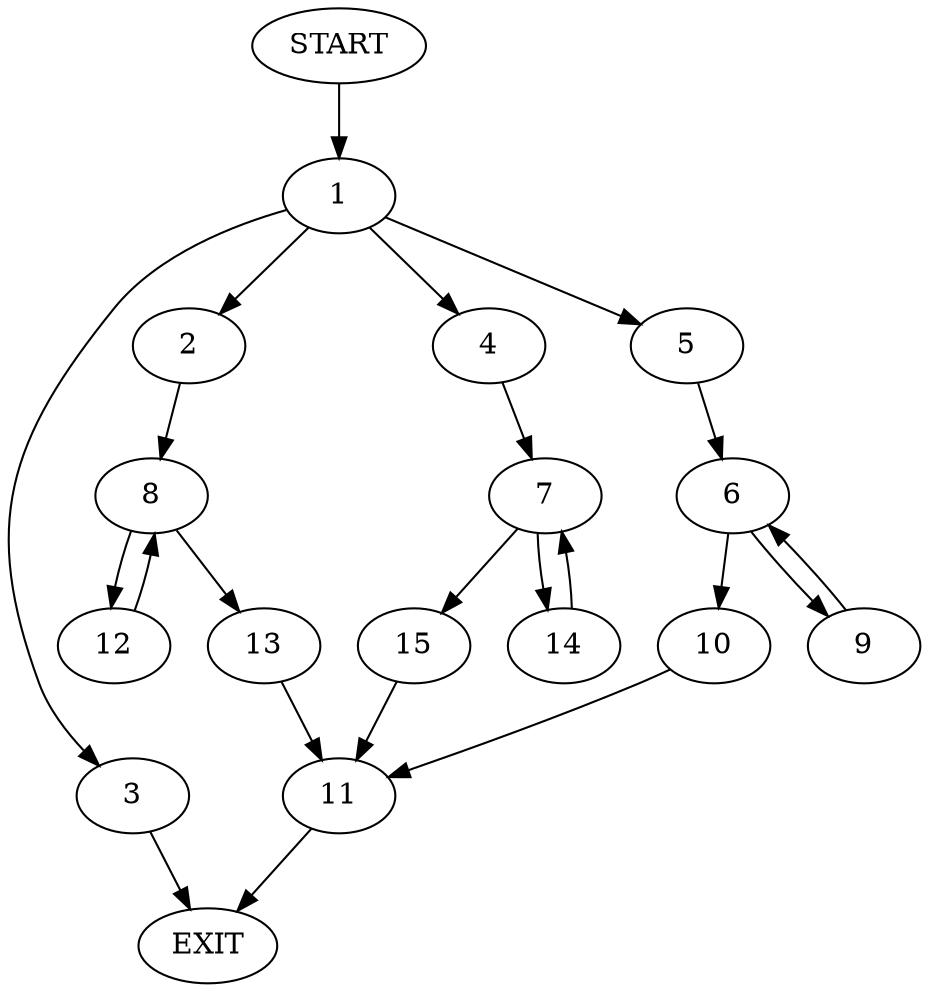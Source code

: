digraph {
0 [label="START"]
16 [label="EXIT"]
0 -> 1
1 -> 2
1 -> 3
1 -> 4
1 -> 5
5 -> 6
4 -> 7
2 -> 8
3 -> 16
6 -> 9
6 -> 10
9 -> 6
10 -> 11
11 -> 16
8 -> 12
8 -> 13
13 -> 11
12 -> 8
7 -> 14
7 -> 15
15 -> 11
14 -> 7
}
